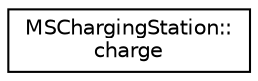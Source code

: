 digraph "Graphical Class Hierarchy"
{
  edge [fontname="Helvetica",fontsize="10",labelfontname="Helvetica",labelfontsize="10"];
  node [fontname="Helvetica",fontsize="10",shape=record];
  rankdir="LR";
  Node0 [label="MSChargingStation::\lcharge",height=0.2,width=0.4,color="black", fillcolor="white", style="filled",URL="$d5/d04/struct_m_s_charging_station_1_1charge.html",tooltip="struct to save information for the cahrgingStation output "];
}

